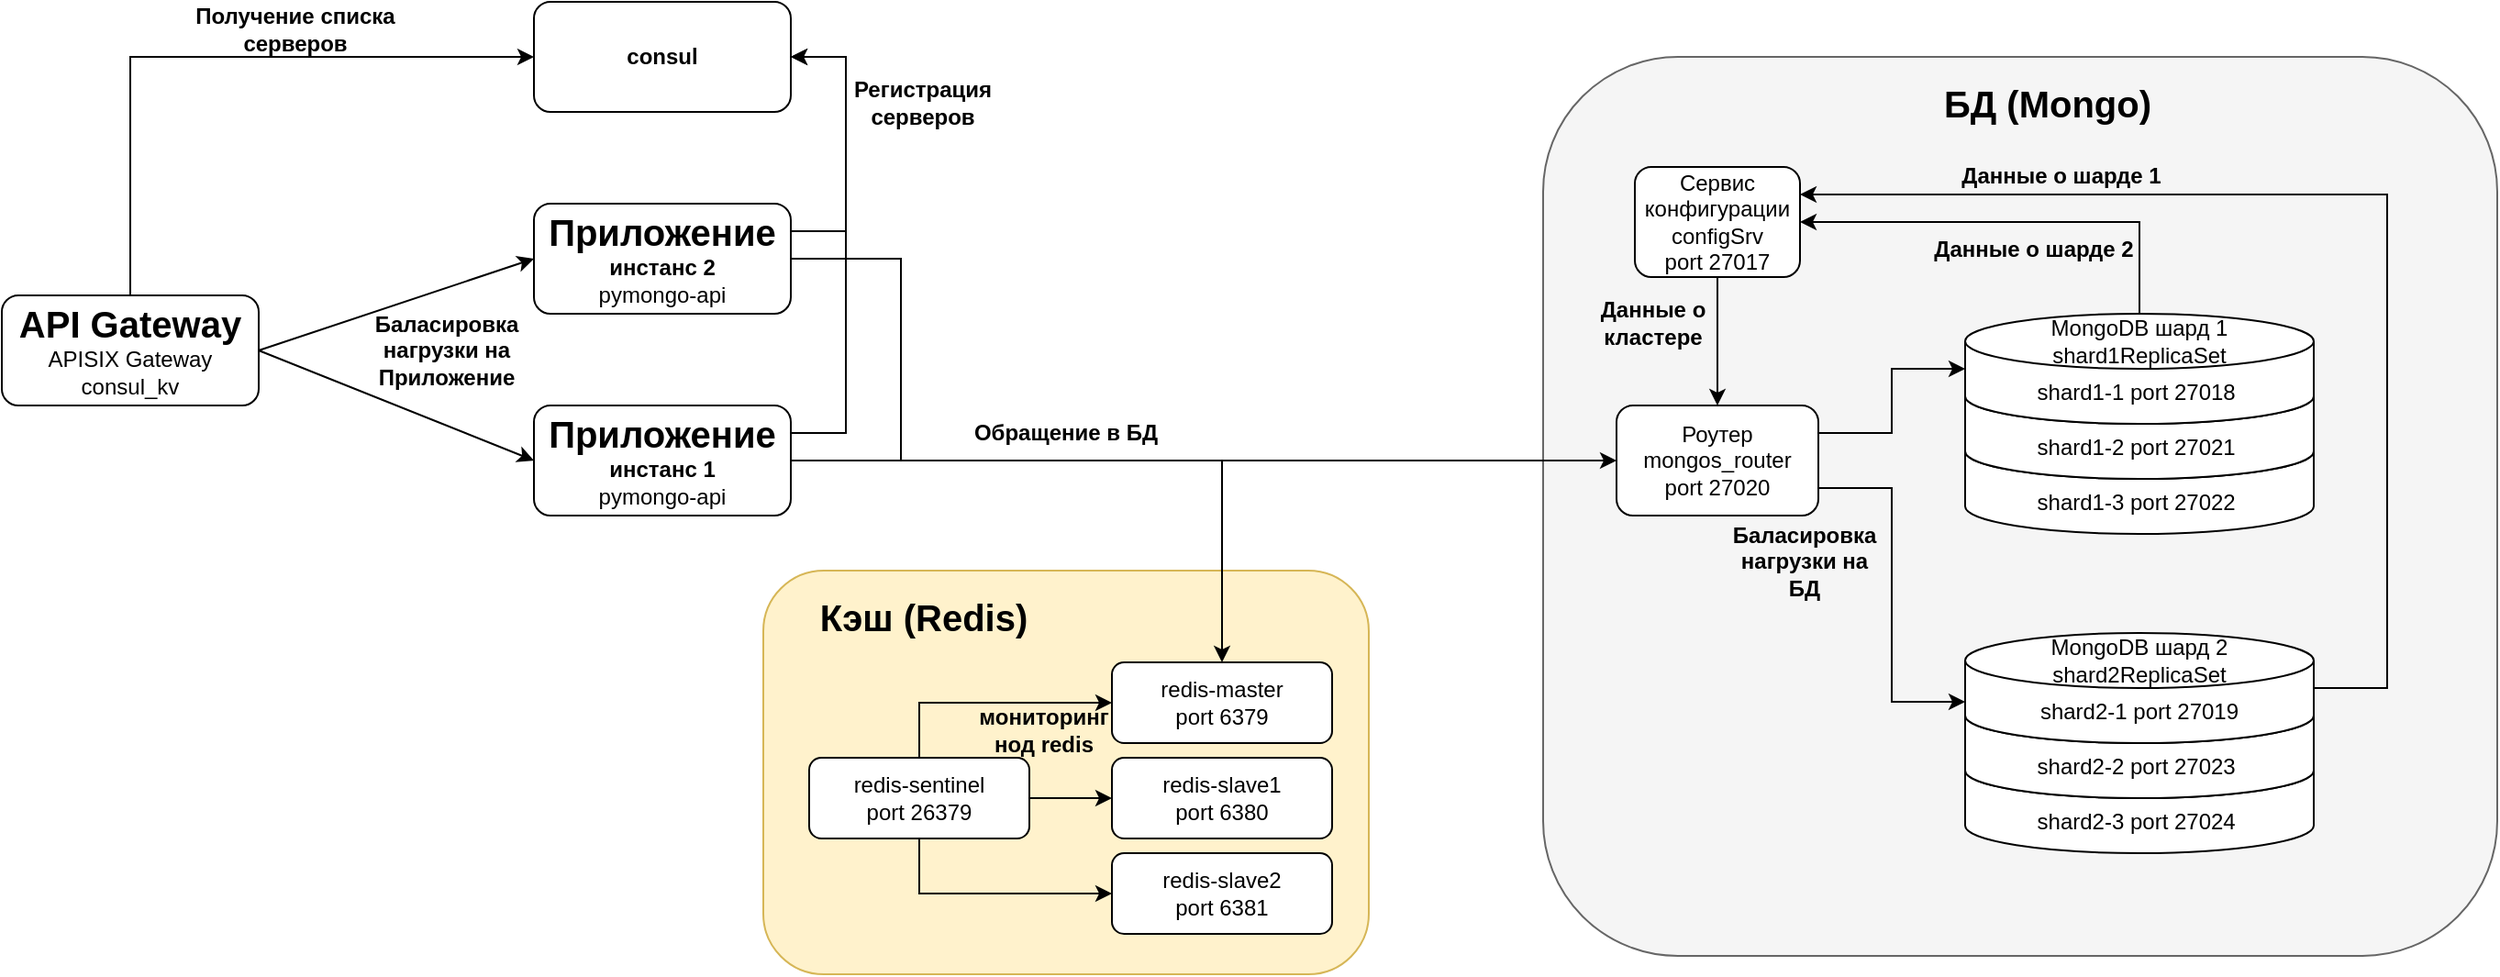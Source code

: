 <mxfile version="24.7.17">
  <diagram name="Page-1" id="-H_mtQnk-PTXWXPvYvuk">
    <mxGraphModel dx="2390" dy="823" grid="1" gridSize="10" guides="1" tooltips="1" connect="1" arrows="1" fold="1" page="1" pageScale="1" pageWidth="1169" pageHeight="827" math="0" shadow="0">
      <root>
        <mxCell id="0" />
        <mxCell id="1" parent="0" />
        <mxCell id="6nxzz3cChRqadrtvslNQ-6" value="" style="rounded=1;whiteSpace=wrap;html=1;fillStyle=auto;fillColor=#f5f5f5;fontColor=#333333;strokeColor=#666666;" parent="1" vertex="1">
          <mxGeometry x="500" y="100" width="520" height="490" as="geometry" />
        </mxCell>
        <mxCell id="6nxzz3cChRqadrtvslNQ-4" value="" style="rounded=1;whiteSpace=wrap;html=1;fillStyle=auto;fillColor=#fff2cc;strokeColor=#d6b656;" parent="1" vertex="1">
          <mxGeometry x="75" y="380" width="330" height="220" as="geometry" />
        </mxCell>
        <mxCell id="bckmDBIah3tdikdVT8KQ-4" value="shard2-3 port&amp;nbsp;27024&amp;nbsp;" style="shape=cylinder3;whiteSpace=wrap;html=1;boundedLbl=1;backgroundOutline=1;size=15;" parent="1" vertex="1">
          <mxGeometry x="730" y="474" width="190" height="60" as="geometry" />
        </mxCell>
        <mxCell id="bckmDBIah3tdikdVT8KQ-3" value="shard2-2 port&amp;nbsp;27023&amp;nbsp;" style="shape=cylinder3;whiteSpace=wrap;html=1;boundedLbl=1;backgroundOutline=1;size=15;" parent="1" vertex="1">
          <mxGeometry x="730" y="444" width="190" height="60" as="geometry" />
        </mxCell>
        <mxCell id="bckmDBIah3tdikdVT8KQ-2" value="shard1-3 port&amp;nbsp;27022&amp;nbsp;" style="shape=cylinder3;whiteSpace=wrap;html=1;boundedLbl=1;backgroundOutline=1;size=15;" parent="1" vertex="1">
          <mxGeometry x="730" y="300" width="190" height="60" as="geometry" />
        </mxCell>
        <mxCell id="bckmDBIah3tdikdVT8KQ-1" value="shard1-2 port&amp;nbsp;27021&amp;nbsp;" style="shape=cylinder3;whiteSpace=wrap;html=1;boundedLbl=1;backgroundOutline=1;size=15;" parent="1" vertex="1">
          <mxGeometry x="730" y="270" width="190" height="60" as="geometry" />
        </mxCell>
        <mxCell id="zA23MoTUsTF4_91t8viU-2" value="shard1-1 port&amp;nbsp;27018&amp;nbsp;" style="shape=cylinder3;whiteSpace=wrap;html=1;boundedLbl=1;backgroundOutline=1;size=15;" parent="1" vertex="1">
          <mxGeometry x="730" y="240" width="190" height="60" as="geometry" />
        </mxCell>
        <mxCell id="zA23MoTUsTF4_91t8viU-3" value="&lt;div&gt;&lt;b&gt;&lt;font style=&quot;font-size: 20px;&quot;&gt;Приложение&lt;/font&gt;&lt;/b&gt;&lt;/div&gt;&lt;div&gt;&lt;b&gt;&lt;font style=&quot;font-size: 12px;&quot;&gt;инстанс 1&lt;/font&gt;&lt;/b&gt;&lt;/div&gt;pymongo-api" style="rounded=1;whiteSpace=wrap;html=1;" parent="1" vertex="1">
          <mxGeometry x="-50" y="290" width="140" height="60" as="geometry" />
        </mxCell>
        <mxCell id="owCK5AHuxcXXN9G-xscD-1" value="Роутер&lt;div&gt;mongos_router&lt;br&gt;&lt;div&gt;port&amp;nbsp;27020&lt;/div&gt;&lt;/div&gt;" style="rounded=1;whiteSpace=wrap;html=1;" parent="1" vertex="1">
          <mxGeometry x="540" y="290" width="110" height="60" as="geometry" />
        </mxCell>
        <mxCell id="owCK5AHuxcXXN9G-xscD-2" value="Сервис конфигурации&lt;div&gt;configSrv&lt;br&gt;&lt;div&gt;port&amp;nbsp;27017&lt;/div&gt;&lt;/div&gt;" style="rounded=1;whiteSpace=wrap;html=1;" parent="1" vertex="1">
          <mxGeometry x="550" y="160" width="90" height="60" as="geometry" />
        </mxCell>
        <mxCell id="owCK5AHuxcXXN9G-xscD-3" style="edgeStyle=orthogonalEdgeStyle;rounded=0;orthogonalLoop=1;jettySize=auto;html=1;exitX=0.5;exitY=0;exitDx=0;exitDy=0;entryX=1;entryY=0.5;entryDx=0;entryDy=0;exitPerimeter=0;" parent="1" source="zA23MoTUsTF4_91t8viU-2" target="owCK5AHuxcXXN9G-xscD-2" edge="1">
          <mxGeometry relative="1" as="geometry">
            <mxPoint x="620" y="240" as="sourcePoint" />
            <mxPoint x="720" y="240" as="targetPoint" />
          </mxGeometry>
        </mxCell>
        <mxCell id="owCK5AHuxcXXN9G-xscD-4" style="edgeStyle=orthogonalEdgeStyle;rounded=0;orthogonalLoop=1;jettySize=auto;html=1;exitX=0.5;exitY=1;exitDx=0;exitDy=0;entryX=0.5;entryY=0;entryDx=0;entryDy=0;" parent="1" source="owCK5AHuxcXXN9G-xscD-2" target="owCK5AHuxcXXN9G-xscD-1" edge="1">
          <mxGeometry relative="1" as="geometry">
            <mxPoint x="750" y="290" as="sourcePoint" />
            <mxPoint x="670" y="200" as="targetPoint" />
          </mxGeometry>
        </mxCell>
        <mxCell id="owCK5AHuxcXXN9G-xscD-5" style="edgeStyle=orthogonalEdgeStyle;rounded=0;orthogonalLoop=1;jettySize=auto;html=1;exitX=1;exitY=0.25;exitDx=0;exitDy=0;entryX=0;entryY=0.5;entryDx=0;entryDy=0;entryPerimeter=0;" parent="1" source="owCK5AHuxcXXN9G-xscD-1" target="zA23MoTUsTF4_91t8viU-2" edge="1">
          <mxGeometry relative="1" as="geometry">
            <mxPoint x="625" y="230" as="sourcePoint" />
            <mxPoint x="730" y="307.5" as="targetPoint" />
          </mxGeometry>
        </mxCell>
        <mxCell id="owCK5AHuxcXXN9G-xscD-7" style="edgeStyle=orthogonalEdgeStyle;rounded=0;orthogonalLoop=1;jettySize=auto;html=1;exitX=1;exitY=0.75;exitDx=0;exitDy=0;entryX=0;entryY=0;entryDx=0;entryDy=37.5;entryPerimeter=0;" parent="1" source="owCK5AHuxcXXN9G-xscD-1" target="owCK5AHuxcXXN9G-xscD-15" edge="1">
          <mxGeometry relative="1" as="geometry">
            <mxPoint x="660" y="315" as="sourcePoint" />
            <mxPoint x="730" y="481.5" as="targetPoint" />
          </mxGeometry>
        </mxCell>
        <mxCell id="owCK5AHuxcXXN9G-xscD-8" style="edgeStyle=orthogonalEdgeStyle;rounded=0;orthogonalLoop=1;jettySize=auto;html=1;exitX=1;exitY=0.5;exitDx=0;exitDy=0;entryX=1;entryY=0.25;entryDx=0;entryDy=0;exitPerimeter=0;" parent="1" source="owCK5AHuxcXXN9G-xscD-15" target="owCK5AHuxcXXN9G-xscD-2" edge="1">
          <mxGeometry relative="1" as="geometry">
            <mxPoint x="920" y="480" as="sourcePoint" />
            <mxPoint x="670" y="200" as="targetPoint" />
            <Array as="points">
              <mxPoint x="960" y="444" />
              <mxPoint x="960" y="175" />
            </Array>
          </mxGeometry>
        </mxCell>
        <mxCell id="owCK5AHuxcXXN9G-xscD-10" value="MongoDB шард 1&lt;div&gt;shard1ReplicaSet&lt;br&gt;&lt;/div&gt;" style="text;html=1;align=center;verticalAlign=middle;whiteSpace=wrap;rounded=0;" parent="1" vertex="1">
          <mxGeometry x="730" y="240" width="190" height="30" as="geometry" />
        </mxCell>
        <mxCell id="owCK5AHuxcXXN9G-xscD-15" value="shard2-1 port&amp;nbsp;27019" style="shape=cylinder3;whiteSpace=wrap;html=1;boundedLbl=1;backgroundOutline=1;size=15;" parent="1" vertex="1">
          <mxGeometry x="730" y="414" width="190" height="60" as="geometry" />
        </mxCell>
        <mxCell id="owCK5AHuxcXXN9G-xscD-16" value="MongoDB ш&lt;span style=&quot;background-color: initial;&quot;&gt;ард 2&lt;/span&gt;&lt;div&gt;shard2ReplicaSet&lt;span style=&quot;background-color: initial;&quot;&gt;&lt;br&gt;&lt;/span&gt;&lt;/div&gt;" style="text;html=1;align=center;verticalAlign=middle;whiteSpace=wrap;rounded=0;" parent="1" vertex="1">
          <mxGeometry x="730" y="414" width="190" height="30" as="geometry" />
        </mxCell>
        <mxCell id="6nxzz3cChRqadrtvslNQ-1" style="edgeStyle=orthogonalEdgeStyle;rounded=0;orthogonalLoop=1;jettySize=auto;html=1;exitX=1;exitY=0.5;exitDx=0;exitDy=0;entryX=0;entryY=0.5;entryDx=0;entryDy=0;" parent="1" source="zA23MoTUsTF4_91t8viU-3" target="owCK5AHuxcXXN9G-xscD-1" edge="1">
          <mxGeometry relative="1" as="geometry">
            <mxPoint x="605" y="230" as="sourcePoint" />
            <mxPoint x="605" y="300" as="targetPoint" />
          </mxGeometry>
        </mxCell>
        <mxCell id="6nxzz3cChRqadrtvslNQ-2" value="redis-master&lt;div&gt;&lt;/div&gt;&lt;div&gt;port 6379&lt;/div&gt;" style="rounded=1;whiteSpace=wrap;html=1;" parent="1" vertex="1">
          <mxGeometry x="265" y="430" width="120" height="44" as="geometry" />
        </mxCell>
        <mxCell id="6nxzz3cChRqadrtvslNQ-3" value="redis-slave1&lt;div&gt;&lt;/div&gt;&lt;div&gt;port 6380&lt;br&gt;&lt;/div&gt;" style="rounded=1;whiteSpace=wrap;html=1;" parent="1" vertex="1">
          <mxGeometry x="265" y="482" width="120" height="44" as="geometry" />
        </mxCell>
        <mxCell id="6nxzz3cChRqadrtvslNQ-5" value="Кэш (Redis)" style="text;html=1;align=center;verticalAlign=middle;whiteSpace=wrap;rounded=0;fontStyle=1;fontSize=20;" parent="1" vertex="1">
          <mxGeometry x="100" y="390" width="125" height="30" as="geometry" />
        </mxCell>
        <mxCell id="6nxzz3cChRqadrtvslNQ-7" value="БД (Mongo)" style="text;html=1;align=center;verticalAlign=middle;whiteSpace=wrap;rounded=0;fontStyle=1;fontSize=20;" parent="1" vertex="1">
          <mxGeometry x="710" y="110" width="130" height="30" as="geometry" />
        </mxCell>
        <mxCell id="6nxzz3cChRqadrtvslNQ-8" style="edgeStyle=orthogonalEdgeStyle;rounded=0;orthogonalLoop=1;jettySize=auto;html=1;exitX=1;exitY=0.5;exitDx=0;exitDy=0;entryX=0.5;entryY=0;entryDx=0;entryDy=0;" parent="1" source="zA23MoTUsTF4_91t8viU-3" target="6nxzz3cChRqadrtvslNQ-2" edge="1">
          <mxGeometry relative="1" as="geometry">
            <mxPoint x="160" y="330" as="sourcePoint" />
            <mxPoint x="550" y="330" as="targetPoint" />
          </mxGeometry>
        </mxCell>
        <mxCell id="6nxzz3cChRqadrtvslNQ-10" value="redis-slave2&lt;div&gt;&lt;/div&gt;&lt;div&gt;port 6381&lt;br&gt;&lt;/div&gt;" style="rounded=1;whiteSpace=wrap;html=1;" parent="1" vertex="1">
          <mxGeometry x="265" y="534" width="120" height="44" as="geometry" />
        </mxCell>
        <mxCell id="6nxzz3cChRqadrtvslNQ-15" value="Обращение в БД" style="text;html=1;align=center;verticalAlign=middle;whiteSpace=wrap;rounded=0;fontStyle=1" parent="1" vertex="1">
          <mxGeometry x="170" y="290" width="140" height="30" as="geometry" />
        </mxCell>
        <mxCell id="6nxzz3cChRqadrtvslNQ-19" value="Данные о кластере" style="text;html=1;align=center;verticalAlign=middle;whiteSpace=wrap;rounded=0;fontStyle=1" parent="1" vertex="1">
          <mxGeometry x="530" y="230" width="60" height="30" as="geometry" />
        </mxCell>
        <mxCell id="6nxzz3cChRqadrtvslNQ-20" value="Данные о шарде 1" style="text;html=1;align=center;verticalAlign=middle;whiteSpace=wrap;rounded=0;fontStyle=1" parent="1" vertex="1">
          <mxGeometry x="725" y="150" width="115" height="30" as="geometry" />
        </mxCell>
        <mxCell id="6nxzz3cChRqadrtvslNQ-21" value="Данные о шарде 2" style="text;html=1;align=center;verticalAlign=middle;whiteSpace=wrap;rounded=0;fontStyle=1" parent="1" vertex="1">
          <mxGeometry x="710" y="190" width="115" height="30" as="geometry" />
        </mxCell>
        <mxCell id="6nxzz3cChRqadrtvslNQ-22" value="Баласировка нагрузки на БД" style="text;html=1;align=center;verticalAlign=middle;whiteSpace=wrap;rounded=0;fontStyle=1" parent="1" vertex="1">
          <mxGeometry x="600" y="360" width="85" height="30" as="geometry" />
        </mxCell>
        <mxCell id="2VOlMwJ-2V_Eu2CbF1iW-1" value="&lt;div&gt;redis-sentinel&lt;/div&gt;&lt;div&gt;port 26379&lt;/div&gt;" style="rounded=1;whiteSpace=wrap;html=1;" parent="1" vertex="1">
          <mxGeometry x="100" y="482" width="120" height="44" as="geometry" />
        </mxCell>
        <mxCell id="2VOlMwJ-2V_Eu2CbF1iW-2" value="" style="endArrow=classic;html=1;rounded=0;entryX=0;entryY=0.5;entryDx=0;entryDy=0;exitX=0.5;exitY=0;exitDx=0;exitDy=0;" parent="1" source="2VOlMwJ-2V_Eu2CbF1iW-1" target="6nxzz3cChRqadrtvslNQ-2" edge="1">
          <mxGeometry width="50" height="50" relative="1" as="geometry">
            <mxPoint x="-10" y="500" as="sourcePoint" />
            <mxPoint x="40" y="450" as="targetPoint" />
            <Array as="points">
              <mxPoint x="160" y="452" />
            </Array>
          </mxGeometry>
        </mxCell>
        <mxCell id="2VOlMwJ-2V_Eu2CbF1iW-3" value="" style="endArrow=classic;html=1;rounded=0;entryX=0;entryY=0.5;entryDx=0;entryDy=0;exitX=0.5;exitY=1;exitDx=0;exitDy=0;" parent="1" source="2VOlMwJ-2V_Eu2CbF1iW-1" target="6nxzz3cChRqadrtvslNQ-10" edge="1">
          <mxGeometry width="50" height="50" relative="1" as="geometry">
            <mxPoint x="157.5" y="571" as="sourcePoint" />
            <mxPoint x="262.5" y="541" as="targetPoint" />
            <Array as="points">
              <mxPoint x="160" y="556" />
            </Array>
          </mxGeometry>
        </mxCell>
        <mxCell id="2VOlMwJ-2V_Eu2CbF1iW-4" value="" style="endArrow=classic;html=1;rounded=0;entryX=0;entryY=0.5;entryDx=0;entryDy=0;exitX=1;exitY=0.5;exitDx=0;exitDy=0;" parent="1" source="2VOlMwJ-2V_Eu2CbF1iW-1" target="6nxzz3cChRqadrtvslNQ-3" edge="1">
          <mxGeometry width="50" height="50" relative="1" as="geometry">
            <mxPoint x="200" y="580" as="sourcePoint" />
            <mxPoint x="250" y="530" as="targetPoint" />
          </mxGeometry>
        </mxCell>
        <mxCell id="2VOlMwJ-2V_Eu2CbF1iW-5" value="мониторинг нод redis" style="text;html=1;align=center;verticalAlign=middle;whiteSpace=wrap;rounded=0;fontStyle=1" parent="1" vertex="1">
          <mxGeometry x="192.5" y="452" width="70" height="30" as="geometry" />
        </mxCell>
        <mxCell id="ilNeSztwmNpxgVw_L8iR-1" value="&lt;div&gt;&lt;b&gt;&lt;font style=&quot;font-size: 20px;&quot;&gt;API Gateway&lt;/font&gt;&lt;/b&gt;&lt;/div&gt;APISIX Gateway&lt;div&gt;consul_kv&lt;/div&gt;" style="rounded=1;whiteSpace=wrap;html=1;" vertex="1" parent="1">
          <mxGeometry x="-340" y="230" width="140" height="60" as="geometry" />
        </mxCell>
        <mxCell id="ilNeSztwmNpxgVw_L8iR-2" value="&lt;div&gt;&lt;b&gt;&lt;font style=&quot;font-size: 20px;&quot;&gt;Приложение&lt;/font&gt;&lt;/b&gt;&lt;/div&gt;&lt;div&gt;&lt;b&gt;&lt;font style=&quot;font-size: 12px;&quot;&gt;инстанс 2&lt;/font&gt;&lt;/b&gt;&lt;/div&gt;pymongo-api" style="rounded=1;whiteSpace=wrap;html=1;" vertex="1" parent="1">
          <mxGeometry x="-50" y="180" width="140" height="60" as="geometry" />
        </mxCell>
        <mxCell id="ilNeSztwmNpxgVw_L8iR-5" value="" style="endArrow=none;html=1;rounded=0;entryX=1;entryY=0.5;entryDx=0;entryDy=0;" edge="1" parent="1" target="ilNeSztwmNpxgVw_L8iR-2">
          <mxGeometry width="50" height="50" relative="1" as="geometry">
            <mxPoint x="150" y="320" as="sourcePoint" />
            <mxPoint x="170" y="200" as="targetPoint" />
            <Array as="points">
              <mxPoint x="150" y="210" />
            </Array>
          </mxGeometry>
        </mxCell>
        <mxCell id="ilNeSztwmNpxgVw_L8iR-9" value="&lt;div style=&quot;font-size: 12px;&quot;&gt;&lt;span style=&quot;font-size: 12px;&quot;&gt;&lt;b style=&quot;font-size: 12px;&quot;&gt;consul&lt;/b&gt;&lt;/span&gt;&lt;/div&gt;" style="rounded=1;whiteSpace=wrap;html=1;fontSize=12;" vertex="1" parent="1">
          <mxGeometry x="-50" y="70" width="140" height="60" as="geometry" />
        </mxCell>
        <mxCell id="ilNeSztwmNpxgVw_L8iR-10" value="" style="endArrow=classic;html=1;rounded=0;entryX=0;entryY=0.5;entryDx=0;entryDy=0;exitX=1;exitY=0.5;exitDx=0;exitDy=0;" edge="1" parent="1" source="ilNeSztwmNpxgVw_L8iR-1" target="ilNeSztwmNpxgVw_L8iR-2">
          <mxGeometry width="50" height="50" relative="1" as="geometry">
            <mxPoint x="-240" y="460" as="sourcePoint" />
            <mxPoint x="-190" y="410" as="targetPoint" />
          </mxGeometry>
        </mxCell>
        <mxCell id="ilNeSztwmNpxgVw_L8iR-11" value="" style="endArrow=classic;html=1;rounded=0;entryX=0;entryY=0.5;entryDx=0;entryDy=0;" edge="1" parent="1" target="zA23MoTUsTF4_91t8viU-3">
          <mxGeometry width="50" height="50" relative="1" as="geometry">
            <mxPoint x="-200" y="260" as="sourcePoint" />
            <mxPoint x="-160" y="410" as="targetPoint" />
          </mxGeometry>
        </mxCell>
        <mxCell id="ilNeSztwmNpxgVw_L8iR-12" value="" style="endArrow=classic;html=1;rounded=0;exitX=1;exitY=0.25;exitDx=0;exitDy=0;" edge="1" parent="1" source="ilNeSztwmNpxgVw_L8iR-2">
          <mxGeometry width="50" height="50" relative="1" as="geometry">
            <mxPoint x="160" y="180" as="sourcePoint" />
            <mxPoint x="90" y="100" as="targetPoint" />
            <Array as="points">
              <mxPoint x="120" y="195" />
              <mxPoint x="120" y="100" />
            </Array>
          </mxGeometry>
        </mxCell>
        <mxCell id="ilNeSztwmNpxgVw_L8iR-13" value="" style="endArrow=classic;html=1;rounded=0;exitX=1;exitY=0.25;exitDx=0;exitDy=0;entryX=1;entryY=0.5;entryDx=0;entryDy=0;" edge="1" parent="1" source="zA23MoTUsTF4_91t8viU-3" target="ilNeSztwmNpxgVw_L8iR-9">
          <mxGeometry width="50" height="50" relative="1" as="geometry">
            <mxPoint x="90" y="320" as="sourcePoint" />
            <mxPoint x="90" y="225" as="targetPoint" />
            <Array as="points">
              <mxPoint x="120" y="305" />
              <mxPoint x="120" y="100" />
            </Array>
          </mxGeometry>
        </mxCell>
        <mxCell id="ilNeSztwmNpxgVw_L8iR-14" value="" style="endArrow=classic;html=1;rounded=0;exitX=0.5;exitY=0;exitDx=0;exitDy=0;entryX=0;entryY=0.5;entryDx=0;entryDy=0;" edge="1" parent="1" source="ilNeSztwmNpxgVw_L8iR-1" target="ilNeSztwmNpxgVw_L8iR-9">
          <mxGeometry width="50" height="50" relative="1" as="geometry">
            <mxPoint x="-190" y="270" as="sourcePoint" />
            <mxPoint x="-160" y="160" as="targetPoint" />
            <Array as="points">
              <mxPoint x="-270" y="100" />
            </Array>
          </mxGeometry>
        </mxCell>
        <mxCell id="ilNeSztwmNpxgVw_L8iR-15" value="Получение списка серверов" style="text;html=1;align=center;verticalAlign=middle;whiteSpace=wrap;rounded=0;fontStyle=1" vertex="1" parent="1">
          <mxGeometry x="-250" y="70" width="140" height="30" as="geometry" />
        </mxCell>
        <mxCell id="ilNeSztwmNpxgVw_L8iR-16" value="Регистрация серверов" style="text;html=1;align=center;verticalAlign=middle;whiteSpace=wrap;rounded=0;fontStyle=1" vertex="1" parent="1">
          <mxGeometry x="122.5" y="110" width="77.5" height="30" as="geometry" />
        </mxCell>
        <mxCell id="ilNeSztwmNpxgVw_L8iR-17" value="Баласировка нагрузки на Приложение" style="text;html=1;align=center;verticalAlign=middle;whiteSpace=wrap;rounded=0;fontStyle=1" vertex="1" parent="1">
          <mxGeometry x="-140" y="245" width="85" height="30" as="geometry" />
        </mxCell>
      </root>
    </mxGraphModel>
  </diagram>
</mxfile>

